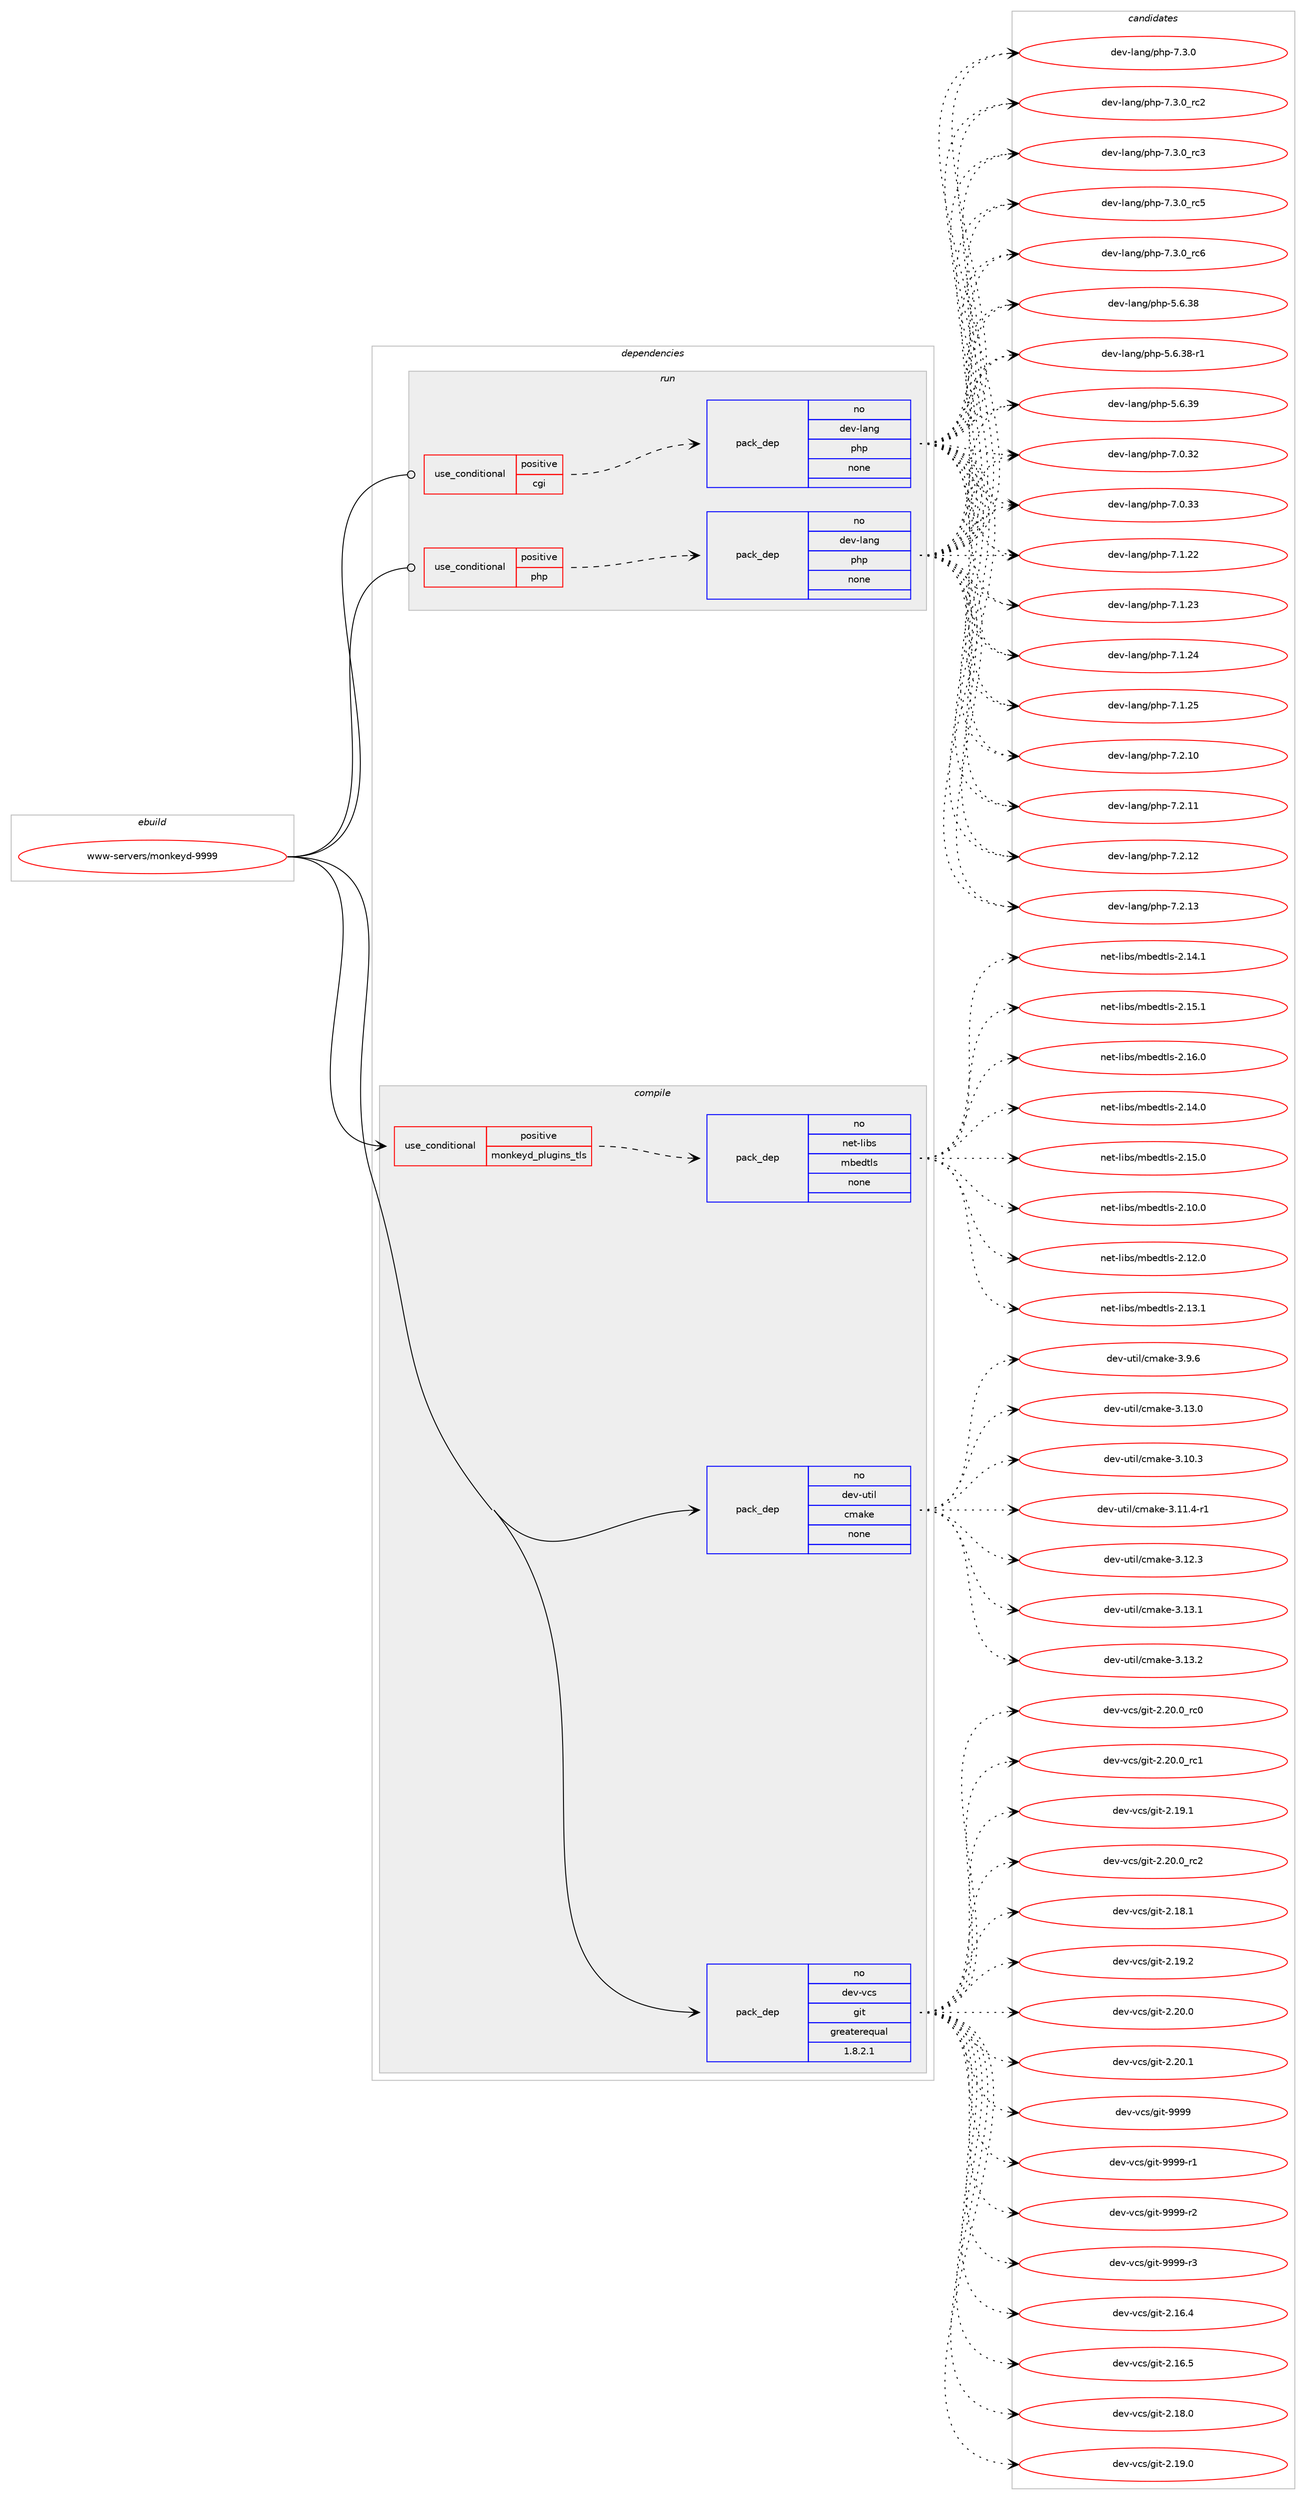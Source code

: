 digraph prolog {

# *************
# Graph options
# *************

newrank=true;
concentrate=true;
compound=true;
graph [rankdir=LR,fontname=Helvetica,fontsize=10,ranksep=1.5];#, ranksep=2.5, nodesep=0.2];
edge  [arrowhead=vee];
node  [fontname=Helvetica,fontsize=10];

# **********
# The ebuild
# **********

subgraph cluster_leftcol {
color=gray;
rank=same;
label=<<i>ebuild</i>>;
id [label="www-servers/monkeyd-9999", color=red, width=4, href="../www-servers/monkeyd-9999.svg"];
}

# ****************
# The dependencies
# ****************

subgraph cluster_midcol {
color=gray;
label=<<i>dependencies</i>>;
subgraph cluster_compile {
fillcolor="#eeeeee";
style=filled;
label=<<i>compile</i>>;
subgraph cond1984 {
dependency10147 [label=<<TABLE BORDER="0" CELLBORDER="1" CELLSPACING="0" CELLPADDING="4"><TR><TD ROWSPAN="3" CELLPADDING="10">use_conditional</TD></TR><TR><TD>positive</TD></TR><TR><TD>monkeyd_plugins_tls</TD></TR></TABLE>>, shape=none, color=red];
subgraph pack7943 {
dependency10148 [label=<<TABLE BORDER="0" CELLBORDER="1" CELLSPACING="0" CELLPADDING="4" WIDTH="220"><TR><TD ROWSPAN="6" CELLPADDING="30">pack_dep</TD></TR><TR><TD WIDTH="110">no</TD></TR><TR><TD>net-libs</TD></TR><TR><TD>mbedtls</TD></TR><TR><TD>none</TD></TR><TR><TD></TD></TR></TABLE>>, shape=none, color=blue];
}
dependency10147:e -> dependency10148:w [weight=20,style="dashed",arrowhead="vee"];
}
id:e -> dependency10147:w [weight=20,style="solid",arrowhead="vee"];
subgraph pack7944 {
dependency10149 [label=<<TABLE BORDER="0" CELLBORDER="1" CELLSPACING="0" CELLPADDING="4" WIDTH="220"><TR><TD ROWSPAN="6" CELLPADDING="30">pack_dep</TD></TR><TR><TD WIDTH="110">no</TD></TR><TR><TD>dev-util</TD></TR><TR><TD>cmake</TD></TR><TR><TD>none</TD></TR><TR><TD></TD></TR></TABLE>>, shape=none, color=blue];
}
id:e -> dependency10149:w [weight=20,style="solid",arrowhead="vee"];
subgraph pack7945 {
dependency10150 [label=<<TABLE BORDER="0" CELLBORDER="1" CELLSPACING="0" CELLPADDING="4" WIDTH="220"><TR><TD ROWSPAN="6" CELLPADDING="30">pack_dep</TD></TR><TR><TD WIDTH="110">no</TD></TR><TR><TD>dev-vcs</TD></TR><TR><TD>git</TD></TR><TR><TD>greaterequal</TD></TR><TR><TD>1.8.2.1</TD></TR></TABLE>>, shape=none, color=blue];
}
id:e -> dependency10150:w [weight=20,style="solid",arrowhead="vee"];
}
subgraph cluster_compileandrun {
fillcolor="#eeeeee";
style=filled;
label=<<i>compile and run</i>>;
}
subgraph cluster_run {
fillcolor="#eeeeee";
style=filled;
label=<<i>run</i>>;
subgraph cond1985 {
dependency10151 [label=<<TABLE BORDER="0" CELLBORDER="1" CELLSPACING="0" CELLPADDING="4"><TR><TD ROWSPAN="3" CELLPADDING="10">use_conditional</TD></TR><TR><TD>positive</TD></TR><TR><TD>cgi</TD></TR></TABLE>>, shape=none, color=red];
subgraph pack7946 {
dependency10152 [label=<<TABLE BORDER="0" CELLBORDER="1" CELLSPACING="0" CELLPADDING="4" WIDTH="220"><TR><TD ROWSPAN="6" CELLPADDING="30">pack_dep</TD></TR><TR><TD WIDTH="110">no</TD></TR><TR><TD>dev-lang</TD></TR><TR><TD>php</TD></TR><TR><TD>none</TD></TR><TR><TD></TD></TR></TABLE>>, shape=none, color=blue];
}
dependency10151:e -> dependency10152:w [weight=20,style="dashed",arrowhead="vee"];
}
id:e -> dependency10151:w [weight=20,style="solid",arrowhead="odot"];
subgraph cond1986 {
dependency10153 [label=<<TABLE BORDER="0" CELLBORDER="1" CELLSPACING="0" CELLPADDING="4"><TR><TD ROWSPAN="3" CELLPADDING="10">use_conditional</TD></TR><TR><TD>positive</TD></TR><TR><TD>php</TD></TR></TABLE>>, shape=none, color=red];
subgraph pack7947 {
dependency10154 [label=<<TABLE BORDER="0" CELLBORDER="1" CELLSPACING="0" CELLPADDING="4" WIDTH="220"><TR><TD ROWSPAN="6" CELLPADDING="30">pack_dep</TD></TR><TR><TD WIDTH="110">no</TD></TR><TR><TD>dev-lang</TD></TR><TR><TD>php</TD></TR><TR><TD>none</TD></TR><TR><TD></TD></TR></TABLE>>, shape=none, color=blue];
}
dependency10153:e -> dependency10154:w [weight=20,style="dashed",arrowhead="vee"];
}
id:e -> dependency10153:w [weight=20,style="solid",arrowhead="odot"];
}
}

# **************
# The candidates
# **************

subgraph cluster_choices {
rank=same;
color=gray;
label=<<i>candidates</i>>;

subgraph choice7943 {
color=black;
nodesep=1;
choice1101011164510810598115471099810110011610811545504649524648 [label="net-libs/mbedtls-2.14.0", color=red, width=4,href="../net-libs/mbedtls-2.14.0.svg"];
choice1101011164510810598115471099810110011610811545504649534648 [label="net-libs/mbedtls-2.15.0", color=red, width=4,href="../net-libs/mbedtls-2.15.0.svg"];
choice1101011164510810598115471099810110011610811545504649484648 [label="net-libs/mbedtls-2.10.0", color=red, width=4,href="../net-libs/mbedtls-2.10.0.svg"];
choice1101011164510810598115471099810110011610811545504649504648 [label="net-libs/mbedtls-2.12.0", color=red, width=4,href="../net-libs/mbedtls-2.12.0.svg"];
choice1101011164510810598115471099810110011610811545504649514649 [label="net-libs/mbedtls-2.13.1", color=red, width=4,href="../net-libs/mbedtls-2.13.1.svg"];
choice1101011164510810598115471099810110011610811545504649524649 [label="net-libs/mbedtls-2.14.1", color=red, width=4,href="../net-libs/mbedtls-2.14.1.svg"];
choice1101011164510810598115471099810110011610811545504649534649 [label="net-libs/mbedtls-2.15.1", color=red, width=4,href="../net-libs/mbedtls-2.15.1.svg"];
choice1101011164510810598115471099810110011610811545504649544648 [label="net-libs/mbedtls-2.16.0", color=red, width=4,href="../net-libs/mbedtls-2.16.0.svg"];
dependency10148:e -> choice1101011164510810598115471099810110011610811545504649524648:w [style=dotted,weight="100"];
dependency10148:e -> choice1101011164510810598115471099810110011610811545504649534648:w [style=dotted,weight="100"];
dependency10148:e -> choice1101011164510810598115471099810110011610811545504649484648:w [style=dotted,weight="100"];
dependency10148:e -> choice1101011164510810598115471099810110011610811545504649504648:w [style=dotted,weight="100"];
dependency10148:e -> choice1101011164510810598115471099810110011610811545504649514649:w [style=dotted,weight="100"];
dependency10148:e -> choice1101011164510810598115471099810110011610811545504649524649:w [style=dotted,weight="100"];
dependency10148:e -> choice1101011164510810598115471099810110011610811545504649534649:w [style=dotted,weight="100"];
dependency10148:e -> choice1101011164510810598115471099810110011610811545504649544648:w [style=dotted,weight="100"];
}
subgraph choice7944 {
color=black;
nodesep=1;
choice1001011184511711610510847991099710710145514649514648 [label="dev-util/cmake-3.13.0", color=red, width=4,href="../dev-util/cmake-3.13.0.svg"];
choice1001011184511711610510847991099710710145514649484651 [label="dev-util/cmake-3.10.3", color=red, width=4,href="../dev-util/cmake-3.10.3.svg"];
choice10010111845117116105108479910997107101455146494946524511449 [label="dev-util/cmake-3.11.4-r1", color=red, width=4,href="../dev-util/cmake-3.11.4-r1.svg"];
choice1001011184511711610510847991099710710145514649504651 [label="dev-util/cmake-3.12.3", color=red, width=4,href="../dev-util/cmake-3.12.3.svg"];
choice1001011184511711610510847991099710710145514649514649 [label="dev-util/cmake-3.13.1", color=red, width=4,href="../dev-util/cmake-3.13.1.svg"];
choice1001011184511711610510847991099710710145514649514650 [label="dev-util/cmake-3.13.2", color=red, width=4,href="../dev-util/cmake-3.13.2.svg"];
choice10010111845117116105108479910997107101455146574654 [label="dev-util/cmake-3.9.6", color=red, width=4,href="../dev-util/cmake-3.9.6.svg"];
dependency10149:e -> choice1001011184511711610510847991099710710145514649514648:w [style=dotted,weight="100"];
dependency10149:e -> choice1001011184511711610510847991099710710145514649484651:w [style=dotted,weight="100"];
dependency10149:e -> choice10010111845117116105108479910997107101455146494946524511449:w [style=dotted,weight="100"];
dependency10149:e -> choice1001011184511711610510847991099710710145514649504651:w [style=dotted,weight="100"];
dependency10149:e -> choice1001011184511711610510847991099710710145514649514649:w [style=dotted,weight="100"];
dependency10149:e -> choice1001011184511711610510847991099710710145514649514650:w [style=dotted,weight="100"];
dependency10149:e -> choice10010111845117116105108479910997107101455146574654:w [style=dotted,weight="100"];
}
subgraph choice7945 {
color=black;
nodesep=1;
choice10010111845118991154710310511645504649544652 [label="dev-vcs/git-2.16.4", color=red, width=4,href="../dev-vcs/git-2.16.4.svg"];
choice10010111845118991154710310511645504649544653 [label="dev-vcs/git-2.16.5", color=red, width=4,href="../dev-vcs/git-2.16.5.svg"];
choice10010111845118991154710310511645504649564648 [label="dev-vcs/git-2.18.0", color=red, width=4,href="../dev-vcs/git-2.18.0.svg"];
choice10010111845118991154710310511645504649574648 [label="dev-vcs/git-2.19.0", color=red, width=4,href="../dev-vcs/git-2.19.0.svg"];
choice10010111845118991154710310511645504650484648951149948 [label="dev-vcs/git-2.20.0_rc0", color=red, width=4,href="../dev-vcs/git-2.20.0_rc0.svg"];
choice10010111845118991154710310511645504650484648951149949 [label="dev-vcs/git-2.20.0_rc1", color=red, width=4,href="../dev-vcs/git-2.20.0_rc1.svg"];
choice10010111845118991154710310511645504649574649 [label="dev-vcs/git-2.19.1", color=red, width=4,href="../dev-vcs/git-2.19.1.svg"];
choice10010111845118991154710310511645504650484648951149950 [label="dev-vcs/git-2.20.0_rc2", color=red, width=4,href="../dev-vcs/git-2.20.0_rc2.svg"];
choice10010111845118991154710310511645504649564649 [label="dev-vcs/git-2.18.1", color=red, width=4,href="../dev-vcs/git-2.18.1.svg"];
choice10010111845118991154710310511645504649574650 [label="dev-vcs/git-2.19.2", color=red, width=4,href="../dev-vcs/git-2.19.2.svg"];
choice10010111845118991154710310511645504650484648 [label="dev-vcs/git-2.20.0", color=red, width=4,href="../dev-vcs/git-2.20.0.svg"];
choice10010111845118991154710310511645504650484649 [label="dev-vcs/git-2.20.1", color=red, width=4,href="../dev-vcs/git-2.20.1.svg"];
choice1001011184511899115471031051164557575757 [label="dev-vcs/git-9999", color=red, width=4,href="../dev-vcs/git-9999.svg"];
choice10010111845118991154710310511645575757574511449 [label="dev-vcs/git-9999-r1", color=red, width=4,href="../dev-vcs/git-9999-r1.svg"];
choice10010111845118991154710310511645575757574511450 [label="dev-vcs/git-9999-r2", color=red, width=4,href="../dev-vcs/git-9999-r2.svg"];
choice10010111845118991154710310511645575757574511451 [label="dev-vcs/git-9999-r3", color=red, width=4,href="../dev-vcs/git-9999-r3.svg"];
dependency10150:e -> choice10010111845118991154710310511645504649544652:w [style=dotted,weight="100"];
dependency10150:e -> choice10010111845118991154710310511645504649544653:w [style=dotted,weight="100"];
dependency10150:e -> choice10010111845118991154710310511645504649564648:w [style=dotted,weight="100"];
dependency10150:e -> choice10010111845118991154710310511645504649574648:w [style=dotted,weight="100"];
dependency10150:e -> choice10010111845118991154710310511645504650484648951149948:w [style=dotted,weight="100"];
dependency10150:e -> choice10010111845118991154710310511645504650484648951149949:w [style=dotted,weight="100"];
dependency10150:e -> choice10010111845118991154710310511645504649574649:w [style=dotted,weight="100"];
dependency10150:e -> choice10010111845118991154710310511645504650484648951149950:w [style=dotted,weight="100"];
dependency10150:e -> choice10010111845118991154710310511645504649564649:w [style=dotted,weight="100"];
dependency10150:e -> choice10010111845118991154710310511645504649574650:w [style=dotted,weight="100"];
dependency10150:e -> choice10010111845118991154710310511645504650484648:w [style=dotted,weight="100"];
dependency10150:e -> choice10010111845118991154710310511645504650484649:w [style=dotted,weight="100"];
dependency10150:e -> choice1001011184511899115471031051164557575757:w [style=dotted,weight="100"];
dependency10150:e -> choice10010111845118991154710310511645575757574511449:w [style=dotted,weight="100"];
dependency10150:e -> choice10010111845118991154710310511645575757574511450:w [style=dotted,weight="100"];
dependency10150:e -> choice10010111845118991154710310511645575757574511451:w [style=dotted,weight="100"];
}
subgraph choice7946 {
color=black;
nodesep=1;
choice100101118451089711010347112104112455546514648951149950 [label="dev-lang/php-7.3.0_rc2", color=red, width=4,href="../dev-lang/php-7.3.0_rc2.svg"];
choice100101118451089711010347112104112455546514648951149951 [label="dev-lang/php-7.3.0_rc3", color=red, width=4,href="../dev-lang/php-7.3.0_rc3.svg"];
choice100101118451089711010347112104112455546514648951149953 [label="dev-lang/php-7.3.0_rc5", color=red, width=4,href="../dev-lang/php-7.3.0_rc5.svg"];
choice100101118451089711010347112104112455546514648951149954 [label="dev-lang/php-7.3.0_rc6", color=red, width=4,href="../dev-lang/php-7.3.0_rc6.svg"];
choice10010111845108971101034711210411245534654465156 [label="dev-lang/php-5.6.38", color=red, width=4,href="../dev-lang/php-5.6.38.svg"];
choice100101118451089711010347112104112455346544651564511449 [label="dev-lang/php-5.6.38-r1", color=red, width=4,href="../dev-lang/php-5.6.38-r1.svg"];
choice10010111845108971101034711210411245534654465157 [label="dev-lang/php-5.6.39", color=red, width=4,href="../dev-lang/php-5.6.39.svg"];
choice10010111845108971101034711210411245554648465150 [label="dev-lang/php-7.0.32", color=red, width=4,href="../dev-lang/php-7.0.32.svg"];
choice10010111845108971101034711210411245554648465151 [label="dev-lang/php-7.0.33", color=red, width=4,href="../dev-lang/php-7.0.33.svg"];
choice10010111845108971101034711210411245554649465050 [label="dev-lang/php-7.1.22", color=red, width=4,href="../dev-lang/php-7.1.22.svg"];
choice10010111845108971101034711210411245554649465051 [label="dev-lang/php-7.1.23", color=red, width=4,href="../dev-lang/php-7.1.23.svg"];
choice10010111845108971101034711210411245554649465052 [label="dev-lang/php-7.1.24", color=red, width=4,href="../dev-lang/php-7.1.24.svg"];
choice10010111845108971101034711210411245554649465053 [label="dev-lang/php-7.1.25", color=red, width=4,href="../dev-lang/php-7.1.25.svg"];
choice10010111845108971101034711210411245554650464948 [label="dev-lang/php-7.2.10", color=red, width=4,href="../dev-lang/php-7.2.10.svg"];
choice10010111845108971101034711210411245554650464949 [label="dev-lang/php-7.2.11", color=red, width=4,href="../dev-lang/php-7.2.11.svg"];
choice10010111845108971101034711210411245554650464950 [label="dev-lang/php-7.2.12", color=red, width=4,href="../dev-lang/php-7.2.12.svg"];
choice10010111845108971101034711210411245554650464951 [label="dev-lang/php-7.2.13", color=red, width=4,href="../dev-lang/php-7.2.13.svg"];
choice100101118451089711010347112104112455546514648 [label="dev-lang/php-7.3.0", color=red, width=4,href="../dev-lang/php-7.3.0.svg"];
dependency10152:e -> choice100101118451089711010347112104112455546514648951149950:w [style=dotted,weight="100"];
dependency10152:e -> choice100101118451089711010347112104112455546514648951149951:w [style=dotted,weight="100"];
dependency10152:e -> choice100101118451089711010347112104112455546514648951149953:w [style=dotted,weight="100"];
dependency10152:e -> choice100101118451089711010347112104112455546514648951149954:w [style=dotted,weight="100"];
dependency10152:e -> choice10010111845108971101034711210411245534654465156:w [style=dotted,weight="100"];
dependency10152:e -> choice100101118451089711010347112104112455346544651564511449:w [style=dotted,weight="100"];
dependency10152:e -> choice10010111845108971101034711210411245534654465157:w [style=dotted,weight="100"];
dependency10152:e -> choice10010111845108971101034711210411245554648465150:w [style=dotted,weight="100"];
dependency10152:e -> choice10010111845108971101034711210411245554648465151:w [style=dotted,weight="100"];
dependency10152:e -> choice10010111845108971101034711210411245554649465050:w [style=dotted,weight="100"];
dependency10152:e -> choice10010111845108971101034711210411245554649465051:w [style=dotted,weight="100"];
dependency10152:e -> choice10010111845108971101034711210411245554649465052:w [style=dotted,weight="100"];
dependency10152:e -> choice10010111845108971101034711210411245554649465053:w [style=dotted,weight="100"];
dependency10152:e -> choice10010111845108971101034711210411245554650464948:w [style=dotted,weight="100"];
dependency10152:e -> choice10010111845108971101034711210411245554650464949:w [style=dotted,weight="100"];
dependency10152:e -> choice10010111845108971101034711210411245554650464950:w [style=dotted,weight="100"];
dependency10152:e -> choice10010111845108971101034711210411245554650464951:w [style=dotted,weight="100"];
dependency10152:e -> choice100101118451089711010347112104112455546514648:w [style=dotted,weight="100"];
}
subgraph choice7947 {
color=black;
nodesep=1;
choice100101118451089711010347112104112455546514648951149950 [label="dev-lang/php-7.3.0_rc2", color=red, width=4,href="../dev-lang/php-7.3.0_rc2.svg"];
choice100101118451089711010347112104112455546514648951149951 [label="dev-lang/php-7.3.0_rc3", color=red, width=4,href="../dev-lang/php-7.3.0_rc3.svg"];
choice100101118451089711010347112104112455546514648951149953 [label="dev-lang/php-7.3.0_rc5", color=red, width=4,href="../dev-lang/php-7.3.0_rc5.svg"];
choice100101118451089711010347112104112455546514648951149954 [label="dev-lang/php-7.3.0_rc6", color=red, width=4,href="../dev-lang/php-7.3.0_rc6.svg"];
choice10010111845108971101034711210411245534654465156 [label="dev-lang/php-5.6.38", color=red, width=4,href="../dev-lang/php-5.6.38.svg"];
choice100101118451089711010347112104112455346544651564511449 [label="dev-lang/php-5.6.38-r1", color=red, width=4,href="../dev-lang/php-5.6.38-r1.svg"];
choice10010111845108971101034711210411245534654465157 [label="dev-lang/php-5.6.39", color=red, width=4,href="../dev-lang/php-5.6.39.svg"];
choice10010111845108971101034711210411245554648465150 [label="dev-lang/php-7.0.32", color=red, width=4,href="../dev-lang/php-7.0.32.svg"];
choice10010111845108971101034711210411245554648465151 [label="dev-lang/php-7.0.33", color=red, width=4,href="../dev-lang/php-7.0.33.svg"];
choice10010111845108971101034711210411245554649465050 [label="dev-lang/php-7.1.22", color=red, width=4,href="../dev-lang/php-7.1.22.svg"];
choice10010111845108971101034711210411245554649465051 [label="dev-lang/php-7.1.23", color=red, width=4,href="../dev-lang/php-7.1.23.svg"];
choice10010111845108971101034711210411245554649465052 [label="dev-lang/php-7.1.24", color=red, width=4,href="../dev-lang/php-7.1.24.svg"];
choice10010111845108971101034711210411245554649465053 [label="dev-lang/php-7.1.25", color=red, width=4,href="../dev-lang/php-7.1.25.svg"];
choice10010111845108971101034711210411245554650464948 [label="dev-lang/php-7.2.10", color=red, width=4,href="../dev-lang/php-7.2.10.svg"];
choice10010111845108971101034711210411245554650464949 [label="dev-lang/php-7.2.11", color=red, width=4,href="../dev-lang/php-7.2.11.svg"];
choice10010111845108971101034711210411245554650464950 [label="dev-lang/php-7.2.12", color=red, width=4,href="../dev-lang/php-7.2.12.svg"];
choice10010111845108971101034711210411245554650464951 [label="dev-lang/php-7.2.13", color=red, width=4,href="../dev-lang/php-7.2.13.svg"];
choice100101118451089711010347112104112455546514648 [label="dev-lang/php-7.3.0", color=red, width=4,href="../dev-lang/php-7.3.0.svg"];
dependency10154:e -> choice100101118451089711010347112104112455546514648951149950:w [style=dotted,weight="100"];
dependency10154:e -> choice100101118451089711010347112104112455546514648951149951:w [style=dotted,weight="100"];
dependency10154:e -> choice100101118451089711010347112104112455546514648951149953:w [style=dotted,weight="100"];
dependency10154:e -> choice100101118451089711010347112104112455546514648951149954:w [style=dotted,weight="100"];
dependency10154:e -> choice10010111845108971101034711210411245534654465156:w [style=dotted,weight="100"];
dependency10154:e -> choice100101118451089711010347112104112455346544651564511449:w [style=dotted,weight="100"];
dependency10154:e -> choice10010111845108971101034711210411245534654465157:w [style=dotted,weight="100"];
dependency10154:e -> choice10010111845108971101034711210411245554648465150:w [style=dotted,weight="100"];
dependency10154:e -> choice10010111845108971101034711210411245554648465151:w [style=dotted,weight="100"];
dependency10154:e -> choice10010111845108971101034711210411245554649465050:w [style=dotted,weight="100"];
dependency10154:e -> choice10010111845108971101034711210411245554649465051:w [style=dotted,weight="100"];
dependency10154:e -> choice10010111845108971101034711210411245554649465052:w [style=dotted,weight="100"];
dependency10154:e -> choice10010111845108971101034711210411245554649465053:w [style=dotted,weight="100"];
dependency10154:e -> choice10010111845108971101034711210411245554650464948:w [style=dotted,weight="100"];
dependency10154:e -> choice10010111845108971101034711210411245554650464949:w [style=dotted,weight="100"];
dependency10154:e -> choice10010111845108971101034711210411245554650464950:w [style=dotted,weight="100"];
dependency10154:e -> choice10010111845108971101034711210411245554650464951:w [style=dotted,weight="100"];
dependency10154:e -> choice100101118451089711010347112104112455546514648:w [style=dotted,weight="100"];
}
}

}
